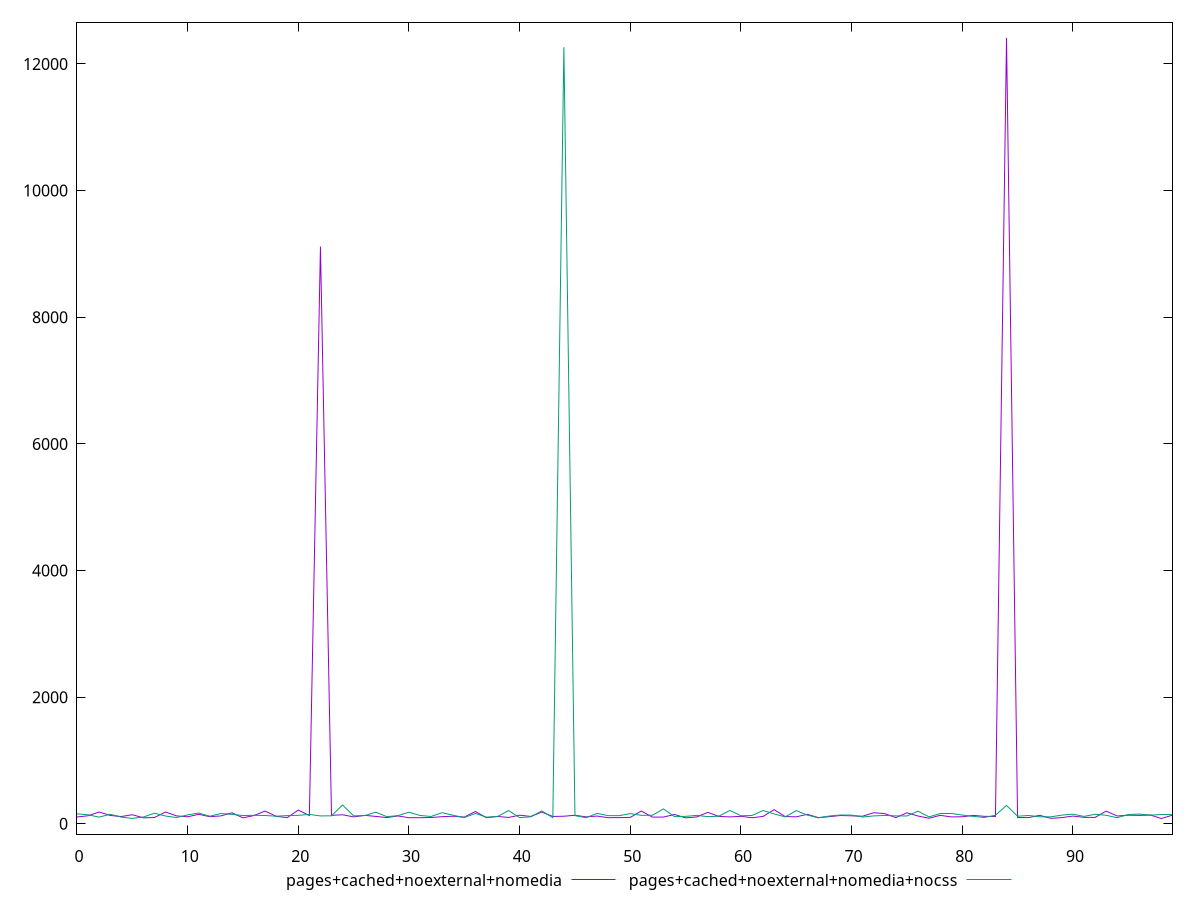 reset

$pagesCachedNoexternalNomedia <<EOF
0 107.846
1 126.402
2 185.83
3 131.66799999999998
4 114.24
5 142.883
6 94.04100000000001
7 99.152
8 185.438
9 124.444
10 110.187
11 149.512
12 111.97099999999999
13 124.16399999999999
14 172.939
15 93.7
16 130.467
17 200.81799999999998
18 117.75099999999999
19 97.088
20 216.301
21 129.55399999999997
22 9117.014000000001
23 132.67700000000002
24 142.42000000000002
25 108.839
26 133.061
27 116.283
28 98.239
29 123.622
30 95.702
31 96.016
32 99.075
33 112.257
34 119.051
35 105.207
36 194.048
37 96.142
38 115.958
39 100.296
40 135.706
41 115.669
42 184.744
43 115.516
44 119.364
45 134.17
46 109.46000000000001
47 121.709
48 96.158
49 97.302
50 101.23400000000001
51 201.112
52 105.133
53 106.19900000000001
54 147.222
55 93.345
56 107.45700000000001
57 180.47
58 117.247
59 108.271
60 117.44900000000001
61 95.346
62 115.96300000000001
63 223.075
64 114.15100000000001
65 109.7
66 149.512
67 96.607
68 112.348
69 130.767
70 125.408
71 119.44200000000001
72 175.114
73 160.451
74 97.206
75 173.53900000000002
76 122.599
77 87.237
78 133.323
79 108.754
80 110.566
81 132.585
82 117.185
83 115.53
84 12411.76
85 98.107
86 97.949
87 133.328
88 85.86200000000001
89 96.92
90 121.631
91 101.86999999999999
92 100.171
93 199.989
94 122.946
95 135.82399999999998
96 132.60399999999998
97 138.175
98 83.087
99 136.56300000000002
EOF

$pagesCachedNoexternalNomediaNocss <<EOF
0 157.30100000000002
1 142.034
2 105.1
3 150.315
4 105.09
5 84.885
6 107.07
7 166.50699999999998
8 122.891
9 98.272
10 140.783
11 169.312
12 119.89
13 162.246
14 148.811
15 129.709
16 134.20700000000002
17 130.718
18 119.78699999999999
19 129.528
20 133.568
21 147.778
22 124.197
23 126.037
24 296.083
25 125.29499999999999
26 129.017
27 183.211
28 112.462
29 128.814
30 183.145
31 131.365
32 115.564
33 175.268
34 134.188
35 97.953
36 163.379
37 104.59100000000001
38 114.379
39 209.373
40 96.631
41 110.253
42 202.55700000000002
43 96.349
44 12265.95
45 128.598
46 95.998
47 163.973
48 128.63899999999998
49 128.125
50 160.922
51 132.99200000000002
52 134.619
53 234.564
54 112.429
55 117.246
56 133.066
57 112.622
58 119.628
59 210.363
60 127.202
61 131.057
62 209.413
63 155.583
64 108.882
65 208.32399999999998
66 136.838
67 95.183
68 123.148
69 138.92000000000002
70 136.97
71 107.488
72 124.274
73 131.783
74 124.66999999999999
75 123.39099999999999
76 199.221
77 109.334
78 155.15
79 155.15499999999997
80 137.85500000000002
81 116.791
82 99.979
83 134.709
84 289.44100000000003
85 119.755
86 131.005
87 109.92999999999999
88 110.179
89 136.80399999999997
90 151.664
91 116.562
92 149.882
93 134.735
94 95.869
95 146.07399999999998
96 153.532
97 136.68200000000002
98 146.08800000000002
99 144.79000000000002
EOF

set key outside below
set xrange [0:99]
set yrange [-163.48646000000002:12658.33346]
set trange [-163.48646000000002:12658.33346]
set terminal svg size 640, 520 enhanced background rgb 'white'
set output "reprap/server-response-time/comparison/line/3_vs_4.svg"

plot $pagesCachedNoexternalNomedia title "pages+cached+noexternal+nomedia" with line, \
     $pagesCachedNoexternalNomediaNocss title "pages+cached+noexternal+nomedia+nocss" with line

reset
